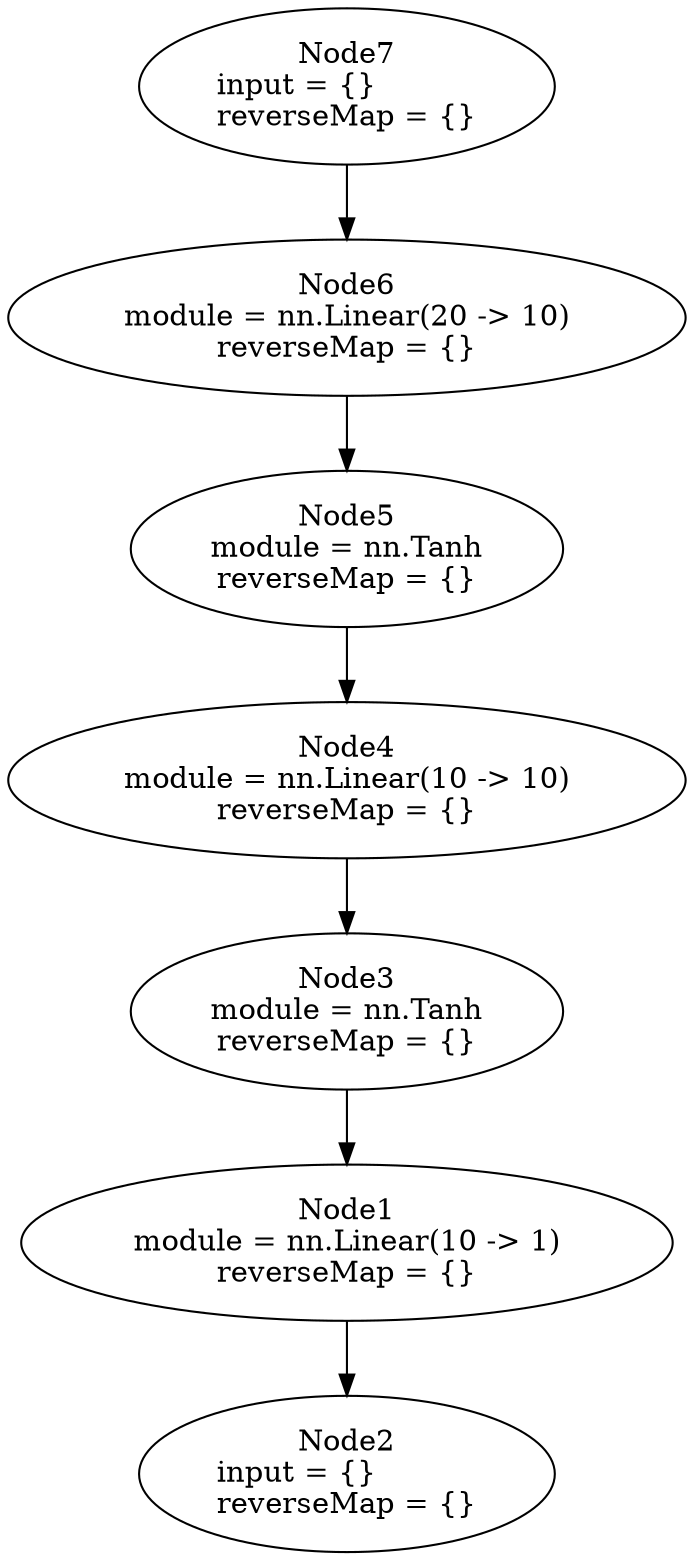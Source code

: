 digraph G {
	graph [bb="0,0,257.39,740.67"];
	node [label="\N",
		shape=oval
	];
	n1	 [height=1.041,
		label="Node1\nmodule = nn.Linear(10 -> 1)\lreverseMap = {}",
		pos="128.69,148.43",
		tooltip="[usNNgraph.lua]:15_",
		width=3.457];
	n2	 [height=1.041,
		label="Node2\ninput = {}\lreverseMap = {}",
		pos="128.69,37.477",
		tooltip="[[C]]:-1_",
		width=2.1606];
	n1 -> n2	 [pos="e,128.69,75.149 128.69,110.85 128.69,102.67 128.69,93.893 128.69,85.366"];
	n3	 [height=1.041,
		label="Node3\nmodule = nn.Tanh\lreverseMap = {}",
		pos="128.69,259.38",
		tooltip="[usNNgraph.lua]:15_",
		width=2.3374];
	n3 -> n1	 [pos="e,128.69,186.1 128.69,221.8 128.69,213.63 128.69,204.85 128.69,196.32"];
	n4	 [height=1.041,
		label="Node4\nmodule = nn.Linear(10 -> 10)\lreverseMap = {}",
		pos="128.69,370.34",
		tooltip="[usNNgraph.lua]:15_",
		width=3.5748];
	n4 -> n3	 [pos="e,128.69,297.06 128.69,332.75 128.69,324.58 128.69,315.8 128.69,307.27"];
	n5	 [height=1.041,
		label="Node5\nmodule = nn.Tanh\lreverseMap = {}",
		pos="128.69,481.29",
		tooltip="[usNNgraph.lua]:15_",
		width=2.3374];
	n5 -> n4	 [pos="e,128.69,408.01 128.69,443.71 128.69,435.53 128.69,426.75 128.69,418.23"];
	n6	 [height=1.041,
		label="Node6\nmodule = nn.Linear(20 -> 10)\lreverseMap = {}",
		pos="128.69,592.24",
		tooltip="[usNNgraph.lua]:14_",
		width=3.5748];
	n6 -> n5	 [pos="e,128.69,518.96 128.69,554.66 128.69,546.49 128.69,537.71 128.69,529.18"];
	n7	 [height=1.041,
		label="Node7\ninput = {}\lreverseMap = {}",
		pos="128.69,703.2",
		tooltip="[[C]]:-1_",
		width=2.1606];
	n7 -> n6	 [pos="e,128.69,629.92 128.69,665.61 128.69,657.44 128.69,648.66 128.69,640.13"];
}
